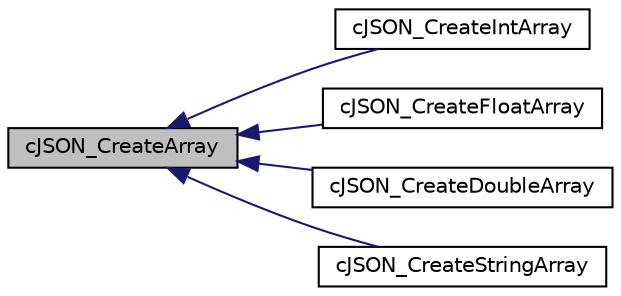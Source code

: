 digraph "cJSON_CreateArray"
{
  edge [fontname="Helvetica",fontsize="10",labelfontname="Helvetica",labelfontsize="10"];
  node [fontname="Helvetica",fontsize="10",shape=record];
  rankdir="LR";
  Node1 [label="cJSON_CreateArray",height=0.2,width=0.4,color="black", fillcolor="grey75", style="filled", fontcolor="black"];
  Node1 -> Node2 [dir="back",color="midnightblue",fontsize="10",style="solid",fontname="Helvetica"];
  Node2 [label="cJSON_CreateIntArray",height=0.2,width=0.4,color="black", fillcolor="white", style="filled",URL="$c_j_s_o_n_8h.html#a12576edcea9baca64be6fe7a6ae8d4fa"];
  Node1 -> Node3 [dir="back",color="midnightblue",fontsize="10",style="solid",fontname="Helvetica"];
  Node3 [label="cJSON_CreateFloatArray",height=0.2,width=0.4,color="black", fillcolor="white", style="filled",URL="$c_j_s_o_n_8h.html#a328fe12c04efcf2073b218bbf35ac6ec"];
  Node1 -> Node4 [dir="back",color="midnightblue",fontsize="10",style="solid",fontname="Helvetica"];
  Node4 [label="cJSON_CreateDoubleArray",height=0.2,width=0.4,color="black", fillcolor="white", style="filled",URL="$c_j_s_o_n_8h.html#a04cb41ee475a68bd2ee63e92d8534049"];
  Node1 -> Node5 [dir="back",color="midnightblue",fontsize="10",style="solid",fontname="Helvetica"];
  Node5 [label="cJSON_CreateStringArray",height=0.2,width=0.4,color="black", fillcolor="white", style="filled",URL="$c_j_s_o_n_8h.html#abeecb344ac9a0318cd42ac32b6e22289"];
}
